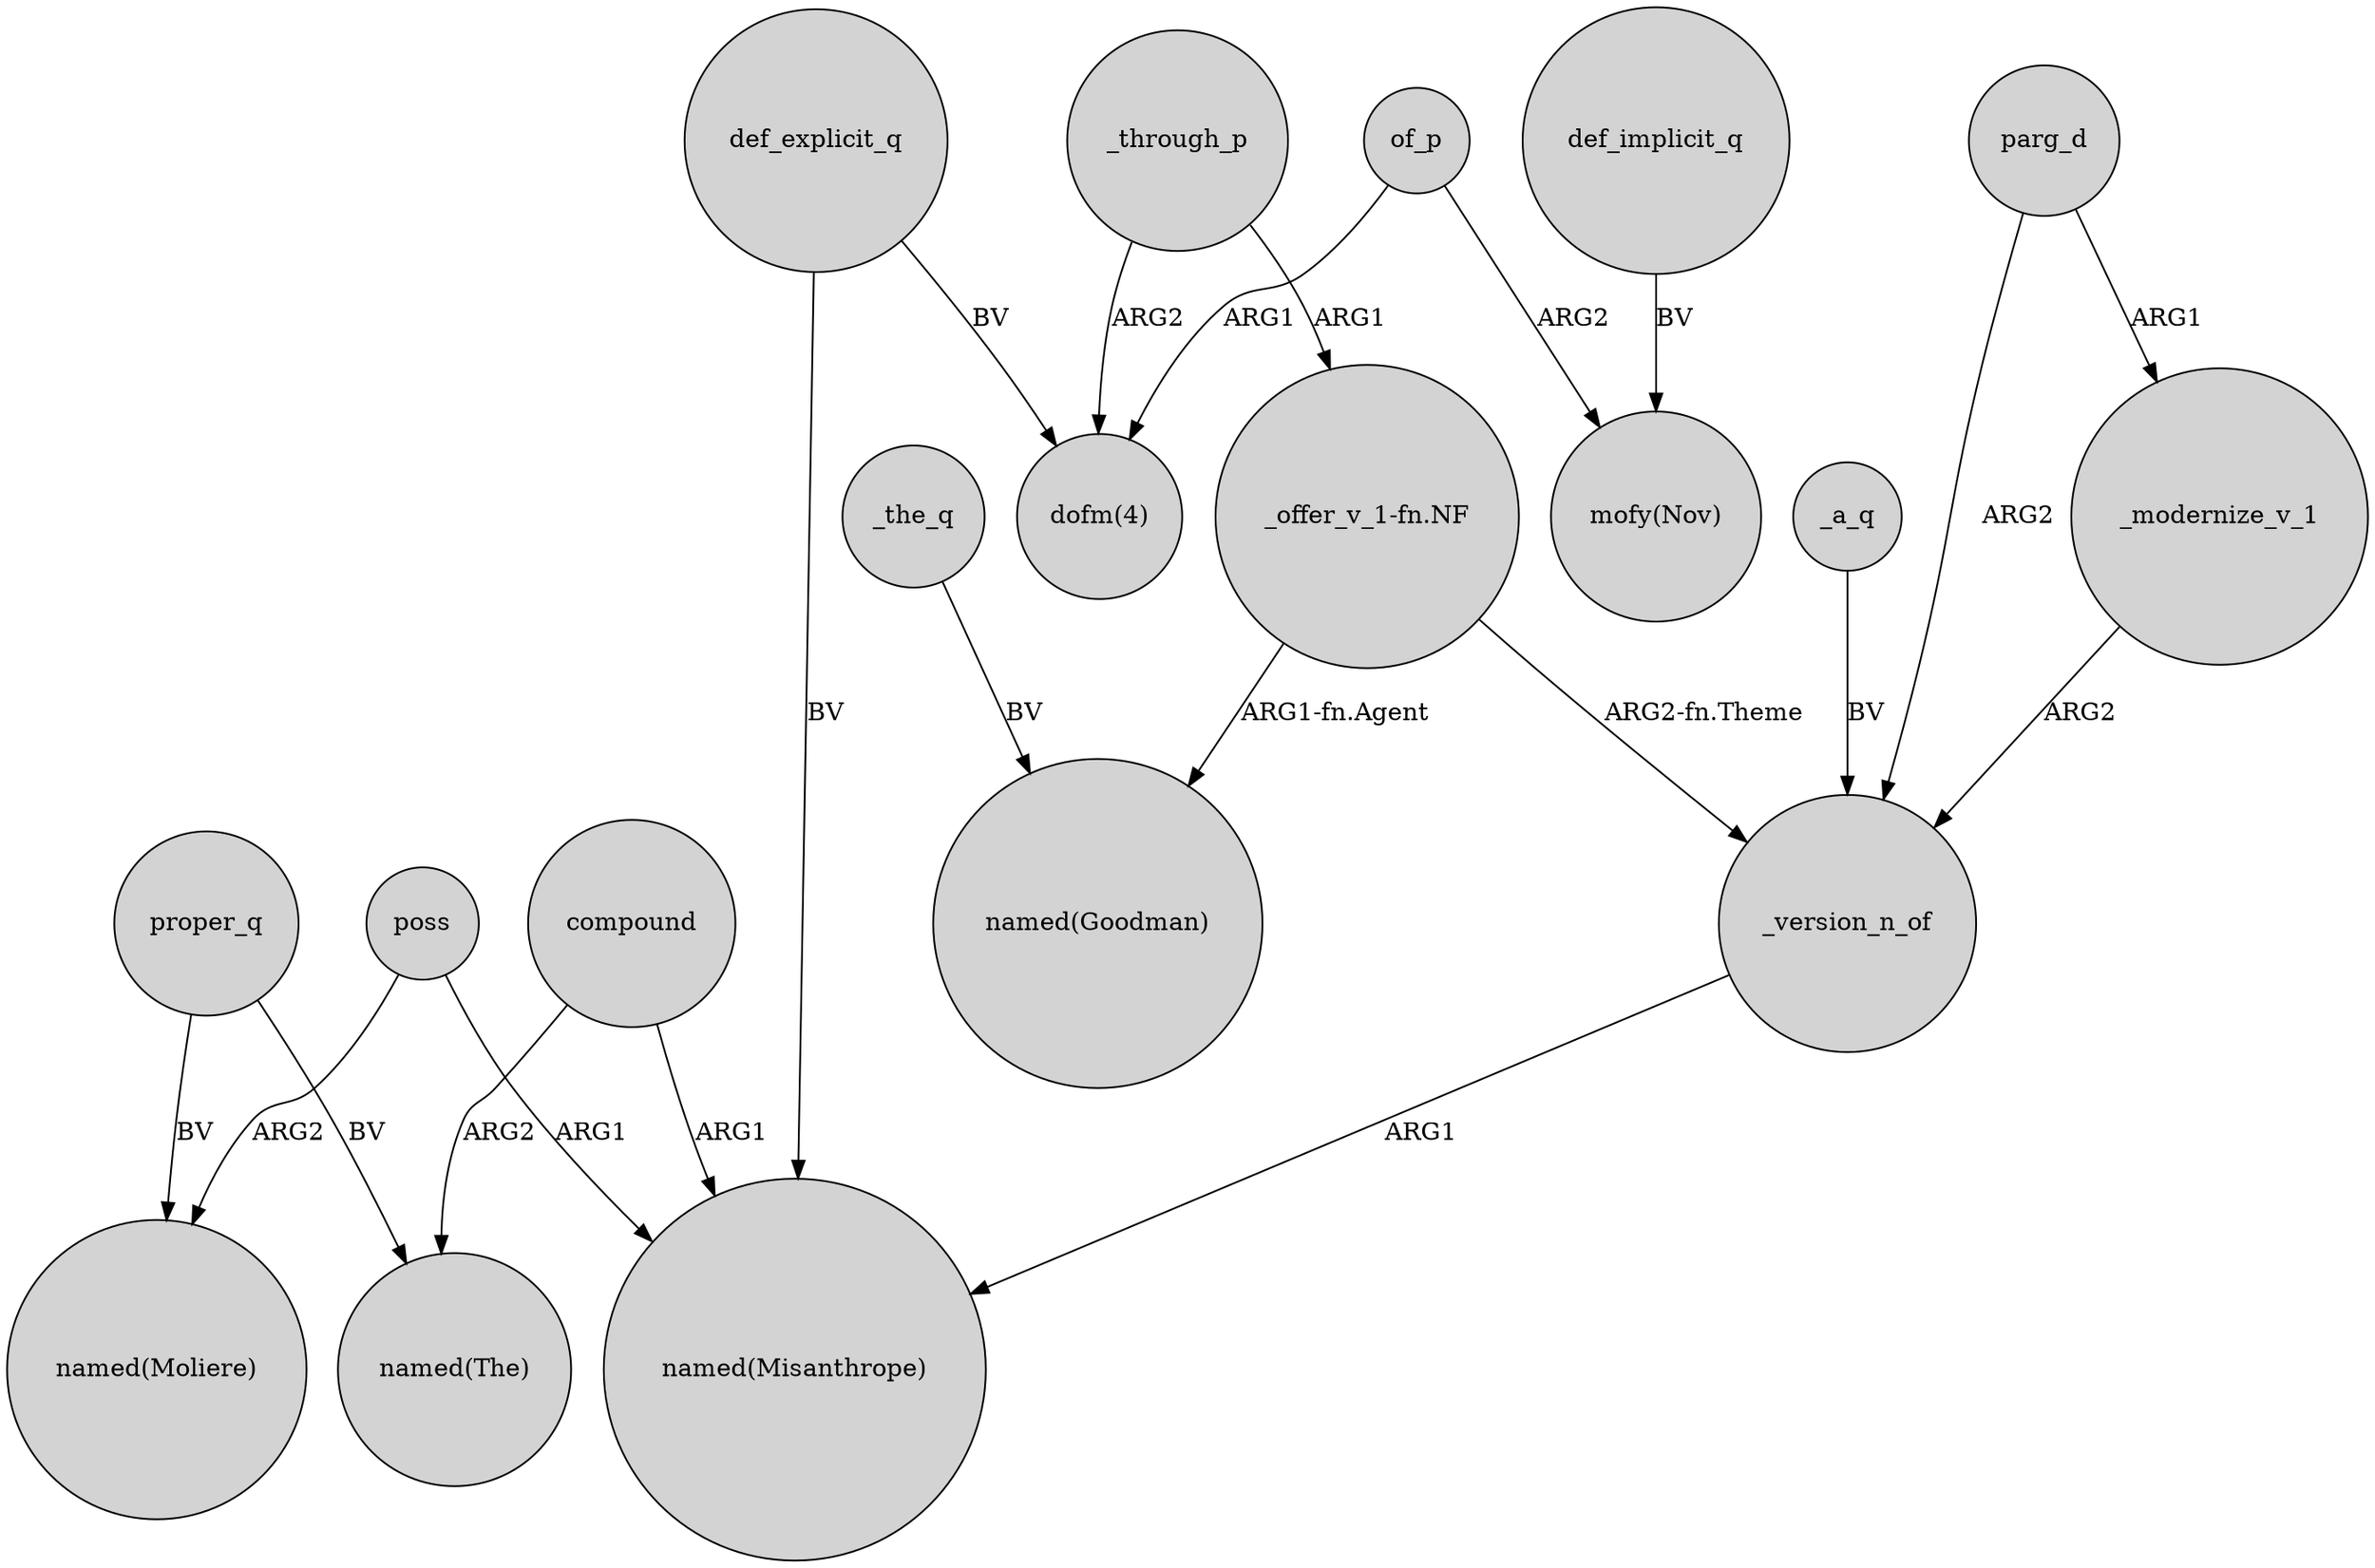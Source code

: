 digraph {
	node [shape=circle style=filled]
	_the_q -> "named(Goodman)" [label=BV]
	compound -> "named(The)" [label=ARG2]
	compound -> "named(Misanthrope)" [label=ARG1]
	def_explicit_q -> "named(Misanthrope)" [label=BV]
	def_explicit_q -> "dofm(4)" [label=BV]
	_version_n_of -> "named(Misanthrope)" [label=ARG1]
	_modernize_v_1 -> _version_n_of [label=ARG2]
	poss -> "named(Misanthrope)" [label=ARG1]
	poss -> "named(Moliere)" [label=ARG2]
	_a_q -> _version_n_of [label=BV]
	_through_p -> "_offer_v_1-fn.NF" [label=ARG1]
	proper_q -> "named(The)" [label=BV]
	parg_d -> _modernize_v_1 [label=ARG1]
	parg_d -> _version_n_of [label=ARG2]
	proper_q -> "named(Moliere)" [label=BV]
	of_p -> "mofy(Nov)" [label=ARG2]
	def_implicit_q -> "mofy(Nov)" [label=BV]
	"_offer_v_1-fn.NF" -> "named(Goodman)" [label="ARG1-fn.Agent"]
	"_offer_v_1-fn.NF" -> _version_n_of [label="ARG2-fn.Theme"]
	_through_p -> "dofm(4)" [label=ARG2]
	of_p -> "dofm(4)" [label=ARG1]
}
